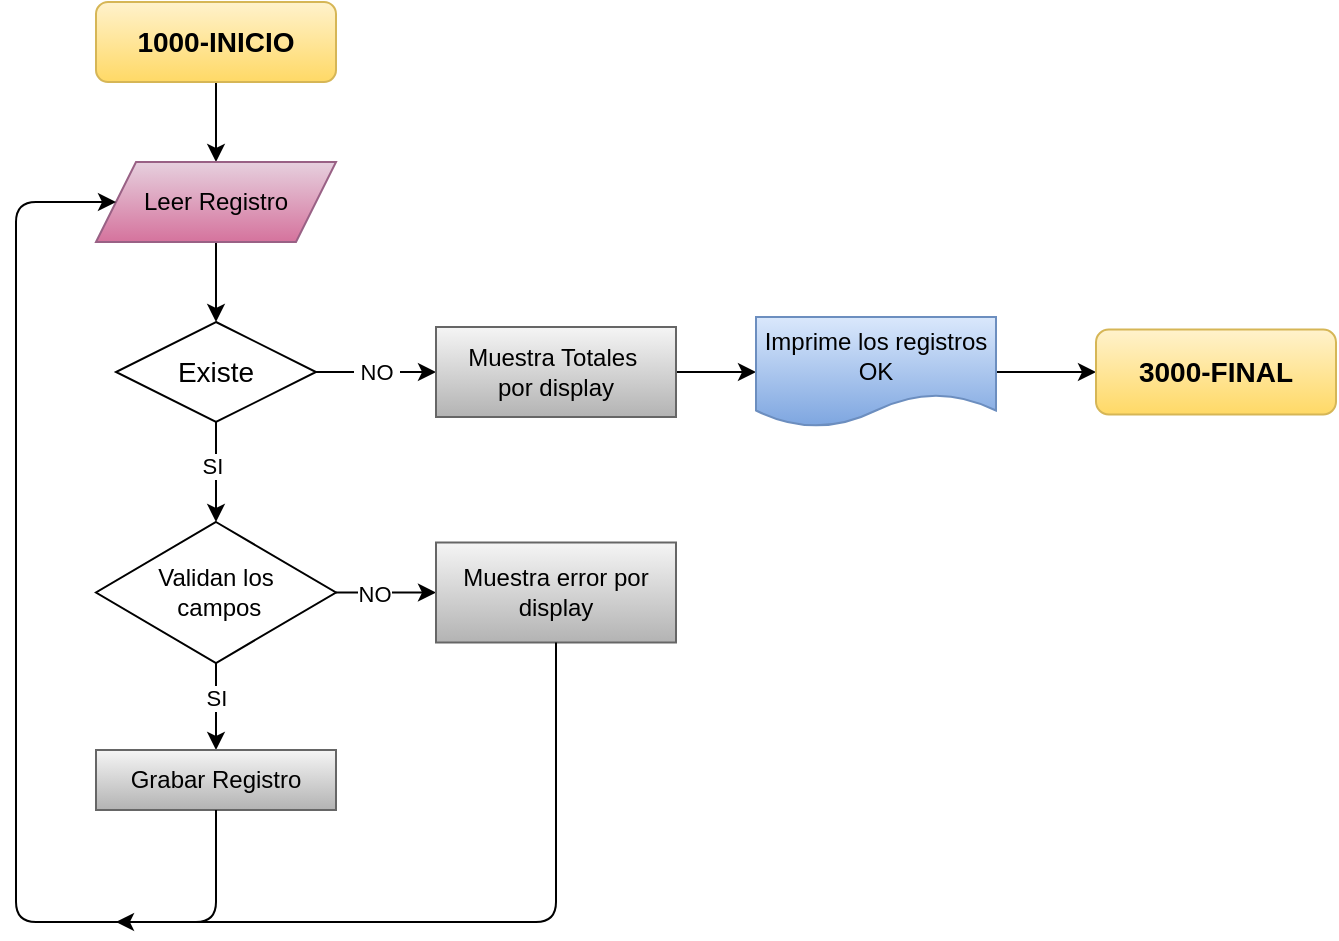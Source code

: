 <mxfile>
    <diagram id="orXAmYVh9-CZ3GWi7Xlr" name="Página-1">
        <mxGraphModel dx="1348" dy="669" grid="1" gridSize="10" guides="1" tooltips="1" connect="1" arrows="1" fold="1" page="1" pageScale="1" pageWidth="1169" pageHeight="827" background="#FFFFFF" math="0" shadow="0">
            <root>
                <mxCell id="0"/>
                <mxCell id="1" parent="0"/>
                <mxCell id="6" value="" style="edgeStyle=none;html=1;entryX=0.5;entryY=0;entryDx=0;entryDy=0;" parent="1" source="4" target="36" edge="1">
                    <mxGeometry relative="1" as="geometry">
                        <mxPoint x="130" y="120" as="targetPoint"/>
                    </mxGeometry>
                </mxCell>
                <mxCell id="4" value="1000-INICIO" style="rounded=1;whiteSpace=wrap;html=1;fillColor=#fff2cc;strokeColor=#d6b656;fontStyle=1;fontSize=14;gradientColor=#ffd966;" parent="1" vertex="1">
                    <mxGeometry x="120" y="40" width="120" height="40" as="geometry"/>
                </mxCell>
                <mxCell id="8" value="" style="edgeStyle=none;html=1;exitX=0.5;exitY=1;exitDx=0;exitDy=0;" parent="1" source="36" target="7" edge="1">
                    <mxGeometry relative="1" as="geometry">
                        <mxPoint x="130" y="160" as="sourcePoint"/>
                    </mxGeometry>
                </mxCell>
                <mxCell id="114" style="edgeStyle=none;html=1;entryX=0.5;entryY=0;entryDx=0;entryDy=0;" parent="1" source="7" target="15" edge="1">
                    <mxGeometry relative="1" as="geometry"/>
                </mxCell>
                <mxCell id="116" value="SI" style="edgeLabel;html=1;align=center;verticalAlign=middle;resizable=0;points=[];" parent="114" vertex="1" connectable="0">
                    <mxGeometry x="-0.148" y="-2" relative="1" as="geometry">
                        <mxPoint as="offset"/>
                    </mxGeometry>
                </mxCell>
                <mxCell id="7" value="Existe" style="rhombus;whiteSpace=wrap;html=1;fontSize=14;rounded=0;fontStyle=0;" parent="1" vertex="1">
                    <mxGeometry x="130" y="200" width="100" height="50" as="geometry"/>
                </mxCell>
                <mxCell id="115" style="edgeStyle=none;html=1;" parent="1" source="15" target="132" edge="1">
                    <mxGeometry relative="1" as="geometry">
                        <mxPoint x="180" y="400" as="targetPoint"/>
                    </mxGeometry>
                </mxCell>
                <mxCell id="129" value="SI" style="edgeLabel;html=1;align=center;verticalAlign=middle;resizable=0;points=[];" parent="115" vertex="1" connectable="0">
                    <mxGeometry x="-0.208" y="-5" relative="1" as="geometry">
                        <mxPoint x="5" as="offset"/>
                    </mxGeometry>
                </mxCell>
                <mxCell id="118" style="edgeStyle=none;html=1;entryX=0;entryY=0.5;entryDx=0;entryDy=0;" parent="1" source="15" target="141" edge="1">
                    <mxGeometry relative="1" as="geometry">
                        <mxPoint x="330" y="335.25" as="targetPoint"/>
                    </mxGeometry>
                </mxCell>
                <mxCell id="119" value="NO" style="edgeLabel;html=1;align=center;verticalAlign=middle;resizable=0;points=[];" parent="118" vertex="1" connectable="0">
                    <mxGeometry x="-0.261" relative="1" as="geometry">
                        <mxPoint as="offset"/>
                    </mxGeometry>
                </mxCell>
                <mxCell id="15" value="&lt;span style=&quot;background-color: rgb(255, 255, 255);&quot;&gt;Validan los&lt;/span&gt;&lt;div&gt;&lt;span style=&quot;background-color: rgb(255, 255, 255);&quot;&gt;&amp;nbsp;campos&lt;/span&gt;&lt;/div&gt;" style="rhombus;whiteSpace=wrap;html=1;" parent="1" vertex="1">
                    <mxGeometry x="120" y="300" width="120" height="70.5" as="geometry"/>
                </mxCell>
                <mxCell id="34" value="" style="endArrow=classic;html=1;exitX=1;exitY=0.5;exitDx=0;exitDy=0;" parent="1" source="7" target="135" edge="1">
                    <mxGeometry relative="1" as="geometry">
                        <mxPoint x="200" y="190" as="sourcePoint"/>
                        <mxPoint x="320" y="225" as="targetPoint"/>
                    </mxGeometry>
                </mxCell>
                <mxCell id="35" value="&amp;nbsp;NO&amp;nbsp;" style="edgeLabel;resizable=0;html=1;;align=center;verticalAlign=middle;" parent="34" connectable="0" vertex="1">
                    <mxGeometry relative="1" as="geometry"/>
                </mxCell>
                <mxCell id="36" value="Leer Registro" style="shape=parallelogram;perimeter=parallelogramPerimeter;whiteSpace=wrap;html=1;fixedSize=1;fillColor=#e6d0de;strokeColor=#996185;gradientColor=#d5739d;" parent="1" vertex="1">
                    <mxGeometry x="120" y="120" width="120" height="40" as="geometry"/>
                </mxCell>
                <mxCell id="132" value="Grabar Registro" style="rounded=0;whiteSpace=wrap;html=1;fillColor=#f5f5f5;strokeColor=#666666;gradientColor=#b3b3b3;" parent="1" vertex="1">
                    <mxGeometry x="120" y="414" width="120" height="30" as="geometry"/>
                </mxCell>
                <mxCell id="133" value="" style="endArrow=classic;html=1;exitX=0.5;exitY=1;exitDx=0;exitDy=0;entryX=0;entryY=0.5;entryDx=0;entryDy=0;" parent="1" source="132" target="36" edge="1">
                    <mxGeometry width="50" height="50" relative="1" as="geometry">
                        <mxPoint x="560" y="370" as="sourcePoint"/>
                        <mxPoint x="60" y="130" as="targetPoint"/>
                        <Array as="points">
                            <mxPoint x="180" y="500"/>
                            <mxPoint x="80" y="500"/>
                            <mxPoint x="80" y="140"/>
                        </Array>
                    </mxGeometry>
                </mxCell>
                <mxCell id="137" value="" style="edgeStyle=none;html=1;" parent="1" source="135" target="138" edge="1">
                    <mxGeometry relative="1" as="geometry">
                        <mxPoint x="490" y="225" as="targetPoint"/>
                    </mxGeometry>
                </mxCell>
                <mxCell id="135" value="Muestra Totales&amp;nbsp;&lt;div&gt;por display&lt;/div&gt;" style="rounded=0;whiteSpace=wrap;html=1;fillColor=#f5f5f5;gradientColor=#b3b3b3;strokeColor=#666666;" parent="1" vertex="1">
                    <mxGeometry x="290" y="202.5" width="120" height="45" as="geometry"/>
                </mxCell>
                <mxCell id="140" style="edgeStyle=none;html=1;" parent="1" source="138" target="139" edge="1">
                    <mxGeometry relative="1" as="geometry"/>
                </mxCell>
                <mxCell id="138" value="Imprime los registros OK" style="shape=document;whiteSpace=wrap;html=1;boundedLbl=1;fillColor=#dae8fc;gradientColor=#7ea6e0;strokeColor=#6c8ebf;" parent="1" vertex="1">
                    <mxGeometry x="450" y="197.5" width="120" height="55" as="geometry"/>
                </mxCell>
                <mxCell id="139" value="3000-FINAL" style="rounded=1;whiteSpace=wrap;html=1;fillColor=#fff2cc;strokeColor=#d6b656;fontStyle=1;fontSize=14;gradientColor=#ffd966;" parent="1" vertex="1">
                    <mxGeometry x="620" y="203.75" width="120" height="42.5" as="geometry"/>
                </mxCell>
                <mxCell id="141" value="Muestra error por display" style="rounded=0;whiteSpace=wrap;html=1;fillColor=#f5f5f5;gradientColor=#b3b3b3;strokeColor=#666666;" parent="1" vertex="1">
                    <mxGeometry x="290" y="310.25" width="120" height="50" as="geometry"/>
                </mxCell>
                <mxCell id="142" value="" style="endArrow=classic;html=1;exitX=0.5;exitY=1;exitDx=0;exitDy=0;" parent="1" source="141" edge="1">
                    <mxGeometry width="50" height="50" relative="1" as="geometry">
                        <mxPoint x="560" y="370" as="sourcePoint"/>
                        <mxPoint x="130" y="500" as="targetPoint"/>
                        <Array as="points">
                            <mxPoint x="350" y="500"/>
                        </Array>
                    </mxGeometry>
                </mxCell>
            </root>
        </mxGraphModel>
    </diagram>
</mxfile>